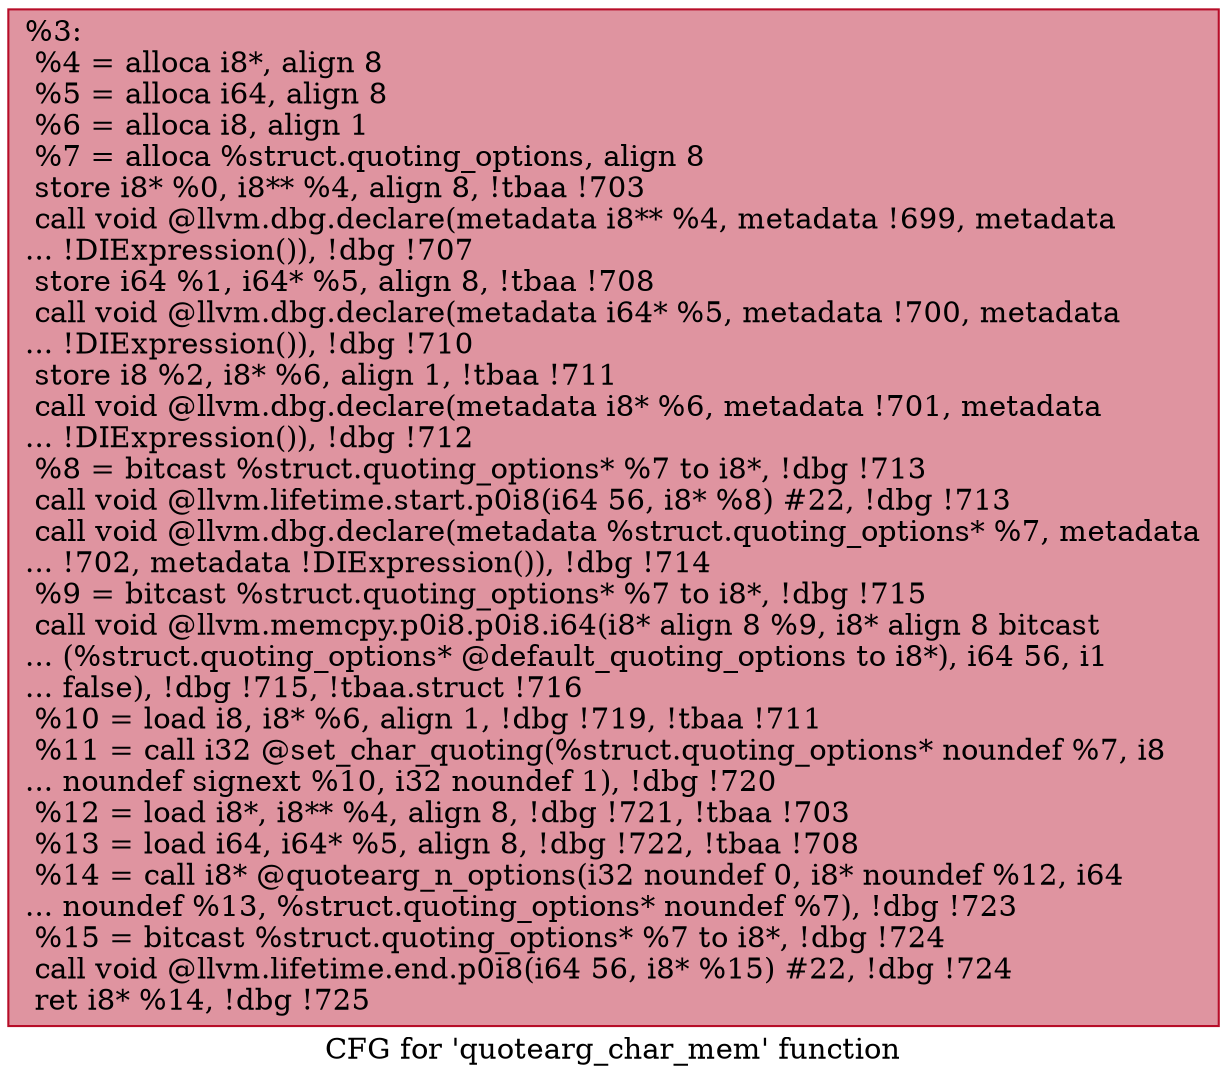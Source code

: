 digraph "CFG for 'quotearg_char_mem' function" {
	label="CFG for 'quotearg_char_mem' function";

	Node0x1958010 [shape=record,color="#b70d28ff", style=filled, fillcolor="#b70d2870",label="{%3:\l  %4 = alloca i8*, align 8\l  %5 = alloca i64, align 8\l  %6 = alloca i8, align 1\l  %7 = alloca %struct.quoting_options, align 8\l  store i8* %0, i8** %4, align 8, !tbaa !703\l  call void @llvm.dbg.declare(metadata i8** %4, metadata !699, metadata\l... !DIExpression()), !dbg !707\l  store i64 %1, i64* %5, align 8, !tbaa !708\l  call void @llvm.dbg.declare(metadata i64* %5, metadata !700, metadata\l... !DIExpression()), !dbg !710\l  store i8 %2, i8* %6, align 1, !tbaa !711\l  call void @llvm.dbg.declare(metadata i8* %6, metadata !701, metadata\l... !DIExpression()), !dbg !712\l  %8 = bitcast %struct.quoting_options* %7 to i8*, !dbg !713\l  call void @llvm.lifetime.start.p0i8(i64 56, i8* %8) #22, !dbg !713\l  call void @llvm.dbg.declare(metadata %struct.quoting_options* %7, metadata\l... !702, metadata !DIExpression()), !dbg !714\l  %9 = bitcast %struct.quoting_options* %7 to i8*, !dbg !715\l  call void @llvm.memcpy.p0i8.p0i8.i64(i8* align 8 %9, i8* align 8 bitcast\l... (%struct.quoting_options* @default_quoting_options to i8*), i64 56, i1\l... false), !dbg !715, !tbaa.struct !716\l  %10 = load i8, i8* %6, align 1, !dbg !719, !tbaa !711\l  %11 = call i32 @set_char_quoting(%struct.quoting_options* noundef %7, i8\l... noundef signext %10, i32 noundef 1), !dbg !720\l  %12 = load i8*, i8** %4, align 8, !dbg !721, !tbaa !703\l  %13 = load i64, i64* %5, align 8, !dbg !722, !tbaa !708\l  %14 = call i8* @quotearg_n_options(i32 noundef 0, i8* noundef %12, i64\l... noundef %13, %struct.quoting_options* noundef %7), !dbg !723\l  %15 = bitcast %struct.quoting_options* %7 to i8*, !dbg !724\l  call void @llvm.lifetime.end.p0i8(i64 56, i8* %15) #22, !dbg !724\l  ret i8* %14, !dbg !725\l}"];
}
